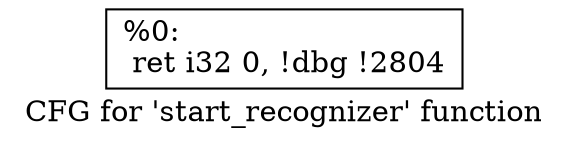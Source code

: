 digraph "CFG for 'start_recognizer' function" {
	label="CFG for 'start_recognizer' function";

	Node0x556852542d10 [shape=record,label="{%0:\l  ret i32 0, !dbg !2804\l}"];
}
